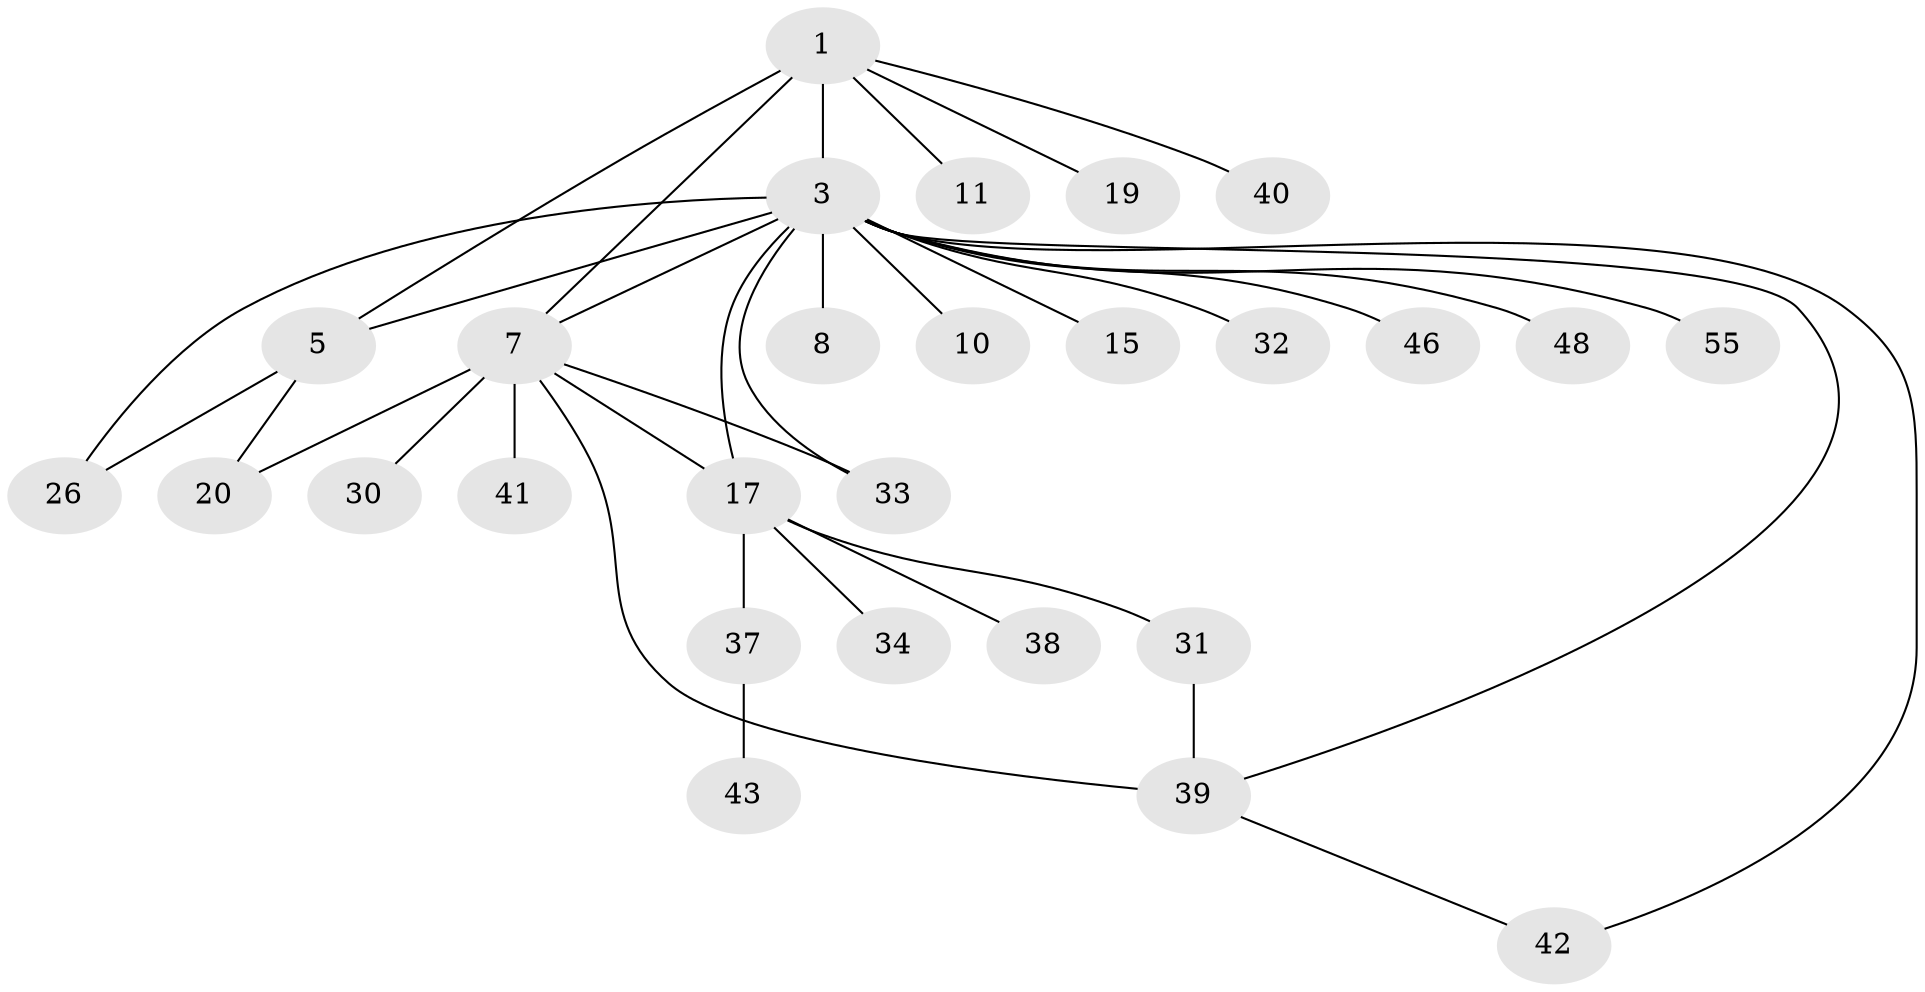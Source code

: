 // original degree distribution, {4: 0.058823529411764705, 6: 0.014705882352941176, 9: 0.029411764705882353, 7: 0.014705882352941176, 2: 0.20588235294117646, 5: 0.08823529411764706, 3: 0.07352941176470588, 1: 0.5, 8: 0.014705882352941176}
// Generated by graph-tools (version 1.1) at 2025/18/03/04/25 18:18:14]
// undirected, 27 vertices, 35 edges
graph export_dot {
graph [start="1"]
  node [color=gray90,style=filled];
  1 [super="+2+44+6"];
  3 [super="+25+14+4+12+64"];
  5 [super="+9+68"];
  7 [super="+21+60+16"];
  8 [super="+35+13"];
  10 [super="+24"];
  11;
  15;
  17 [super="+66+22"];
  19;
  20;
  26;
  30;
  31 [super="+63"];
  32;
  33;
  34 [super="+58+57"];
  37 [super="+59"];
  38 [super="+45"];
  39 [super="+51+54+67+49"];
  40;
  41;
  42;
  43;
  46;
  48 [super="+62"];
  55;
  1 -- 3 [weight=2];
  1 -- 7;
  1 -- 40;
  1 -- 11;
  1 -- 19;
  1 -- 5;
  3 -- 5;
  3 -- 10 [weight=2];
  3 -- 42;
  3 -- 32;
  3 -- 39;
  3 -- 46;
  3 -- 17 [weight=2];
  3 -- 48;
  3 -- 26;
  3 -- 33;
  3 -- 55;
  3 -- 8;
  3 -- 15;
  3 -- 7 [weight=2];
  5 -- 26;
  5 -- 20;
  7 -- 30;
  7 -- 33;
  7 -- 17;
  7 -- 20;
  7 -- 39 [weight=2];
  7 -- 41;
  17 -- 31;
  17 -- 37;
  17 -- 34;
  17 -- 38;
  31 -- 39;
  37 -- 43;
  39 -- 42;
}
